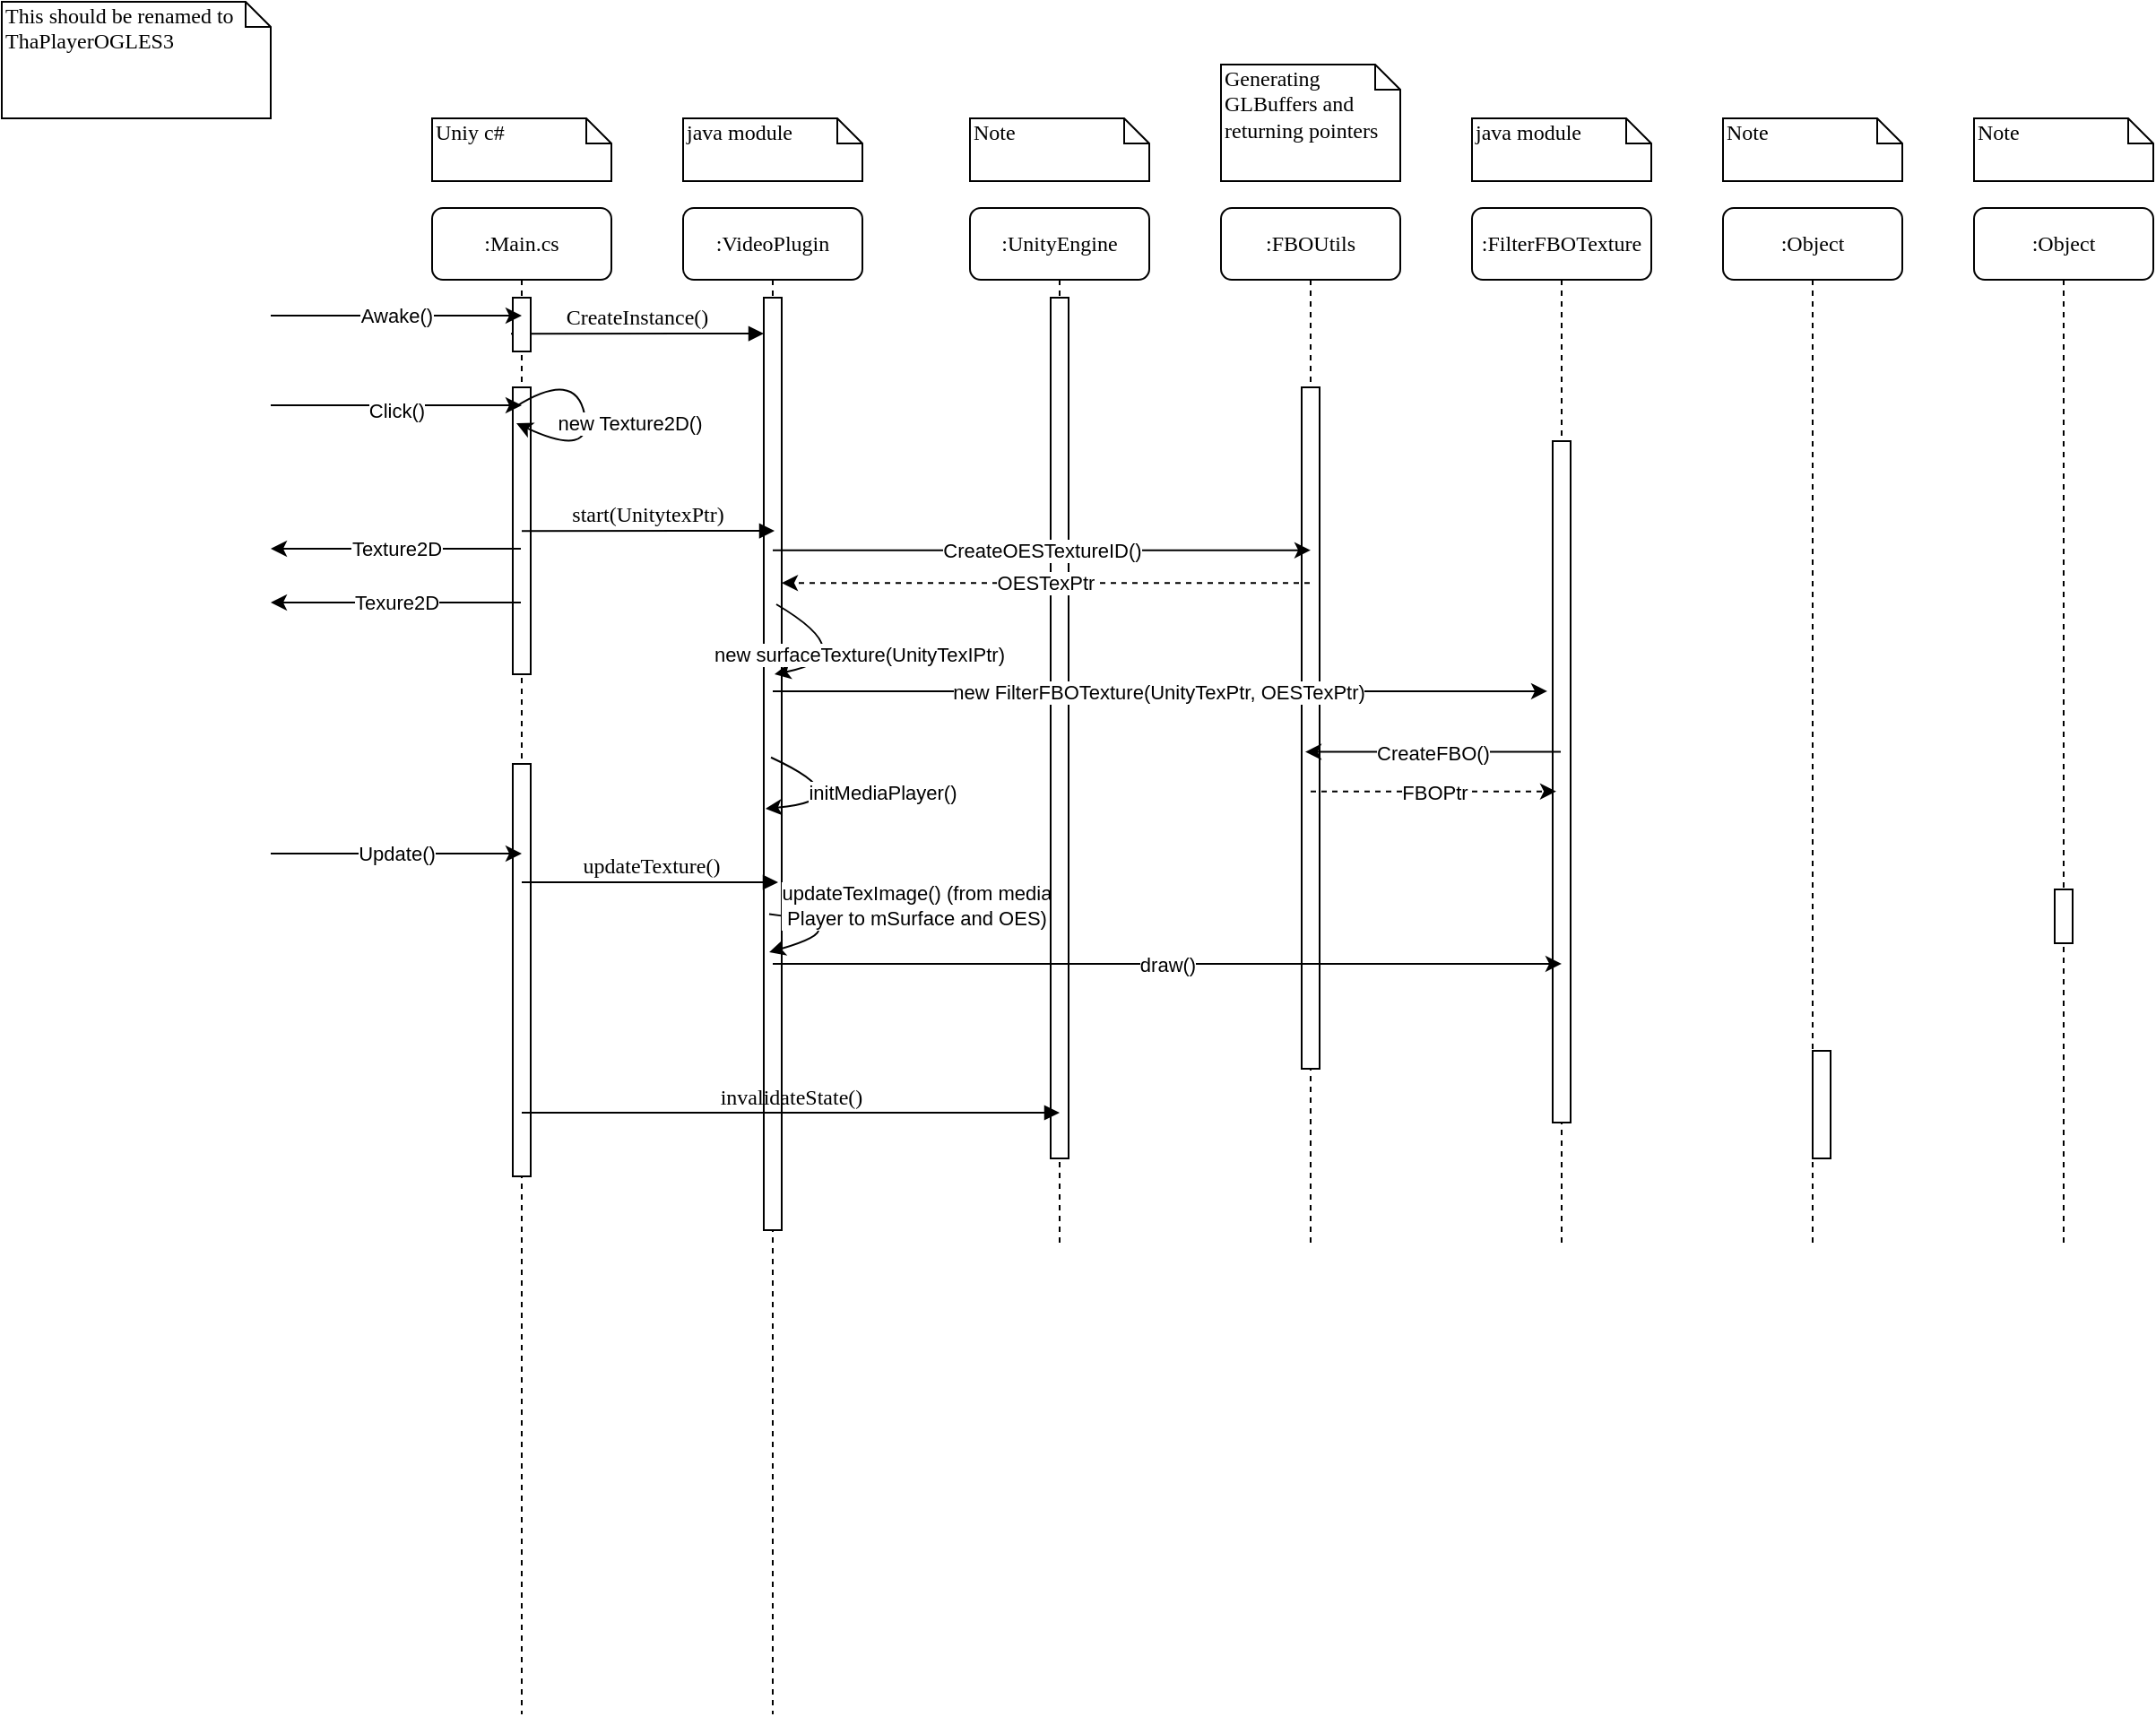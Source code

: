 <mxfile version="20.6.0" type="github">
  <diagram name="Page-1" id="13e1069c-82ec-6db2-03f1-153e76fe0fe0">
    <mxGraphModel dx="2522" dy="1750" grid="1" gridSize="10" guides="1" tooltips="1" connect="1" arrows="1" fold="1" page="1" pageScale="1" pageWidth="1100" pageHeight="850" background="none" math="0" shadow="0">
      <root>
        <mxCell id="0" />
        <mxCell id="1" parent="0" />
        <mxCell id="7baba1c4bc27f4b0-2" value=":VideoPlugin" style="shape=umlLifeline;perimeter=lifelinePerimeter;whiteSpace=wrap;html=1;container=1;collapsible=0;recursiveResize=0;outlineConnect=0;rounded=1;shadow=0;comic=0;labelBackgroundColor=none;strokeWidth=1;fontFamily=Verdana;fontSize=12;align=center;" parent="1" vertex="1">
          <mxGeometry x="240" y="80" width="100" height="840" as="geometry" />
        </mxCell>
        <mxCell id="7baba1c4bc27f4b0-10" value="" style="html=1;points=[];perimeter=orthogonalPerimeter;rounded=0;shadow=0;comic=0;labelBackgroundColor=none;strokeWidth=1;fontFamily=Verdana;fontSize=12;align=center;" parent="7baba1c4bc27f4b0-2" vertex="1">
          <mxGeometry x="45" y="50" width="10" height="520" as="geometry" />
        </mxCell>
        <mxCell id="obsWLM1qKGEnBxRgLEz3-16" value="new surfaceTexture(UnityTexIPtr)" style="curved=1;endArrow=classic;html=1;rounded=0;exitX=0.6;exitY=0.275;exitDx=0;exitDy=0;exitPerimeter=0;" parent="7baba1c4bc27f4b0-2" edge="1">
          <mxGeometry width="50" height="50" relative="1" as="geometry">
            <mxPoint x="52" y="221" as="sourcePoint" />
            <mxPoint x="51" y="260" as="targetPoint" />
            <Array as="points">
              <mxPoint x="101" y="250" />
            </Array>
          </mxGeometry>
        </mxCell>
        <mxCell id="obsWLM1qKGEnBxRgLEz3-26" value="" style="curved=1;endArrow=classic;html=1;rounded=0;exitX=0.4;exitY=0.493;exitDx=0;exitDy=0;exitPerimeter=0;entryX=0.1;entryY=0.548;entryDx=0;entryDy=0;entryPerimeter=0;" parent="7baba1c4bc27f4b0-2" source="7baba1c4bc27f4b0-10" target="7baba1c4bc27f4b0-10" edge="1">
          <mxGeometry width="50" height="50" relative="1" as="geometry">
            <mxPoint x="300" y="310" as="sourcePoint" />
            <mxPoint x="150" y="330" as="targetPoint" />
            <Array as="points">
              <mxPoint x="100" y="330" />
            </Array>
          </mxGeometry>
        </mxCell>
        <mxCell id="obsWLM1qKGEnBxRgLEz3-27" value="initMediaPlayer()" style="edgeLabel;html=1;align=center;verticalAlign=middle;resizable=0;points=[];" parent="obsWLM1qKGEnBxRgLEz3-26" vertex="1" connectable="0">
          <mxGeometry x="0.694" y="-1" relative="1" as="geometry">
            <mxPoint x="48" y="-7" as="offset" />
          </mxGeometry>
        </mxCell>
        <mxCell id="obsWLM1qKGEnBxRgLEz3-30" value="" style="curved=1;endArrow=classic;html=1;rounded=0;exitX=0.3;exitY=0.661;exitDx=0;exitDy=0;exitPerimeter=0;entryX=0.3;entryY=0.702;entryDx=0;entryDy=0;entryPerimeter=0;" parent="7baba1c4bc27f4b0-2" source="7baba1c4bc27f4b0-10" target="7baba1c4bc27f4b0-10" edge="1">
          <mxGeometry width="50" height="50" relative="1" as="geometry">
            <mxPoint x="110" y="420" as="sourcePoint" />
            <mxPoint x="90" y="400" as="targetPoint" />
            <Array as="points">
              <mxPoint x="100" y="400" />
            </Array>
          </mxGeometry>
        </mxCell>
        <mxCell id="obsWLM1qKGEnBxRgLEz3-31" value="updateTexImage() (from media&lt;br&gt;Player to mSurface and OES)" style="edgeLabel;html=1;align=center;verticalAlign=middle;resizable=0;points=[];" parent="obsWLM1qKGEnBxRgLEz3-30" vertex="1" connectable="0">
          <mxGeometry x="0.67" y="-1" relative="1" as="geometry">
            <mxPoint x="65" y="-20" as="offset" />
          </mxGeometry>
        </mxCell>
        <mxCell id="SwqvhMLeM1HwQ16TBO-z-4" value="CreateInstance()" style="html=1;verticalAlign=bottom;endArrow=block;labelBackgroundColor=none;fontFamily=Verdana;fontSize=12;edgeStyle=elbowEdgeStyle;elbow=vertical;" edge="1" parent="7baba1c4bc27f4b0-2">
          <mxGeometry x="-0.006" relative="1" as="geometry">
            <mxPoint x="-96" y="70.12" as="sourcePoint" />
            <mxPoint x="45" y="70" as="targetPoint" />
            <Array as="points">
              <mxPoint x="-26" y="70" />
            </Array>
            <mxPoint as="offset" />
          </mxGeometry>
        </mxCell>
        <mxCell id="7baba1c4bc27f4b0-3" value=":UnityEngine" style="shape=umlLifeline;perimeter=lifelinePerimeter;whiteSpace=wrap;html=1;container=1;collapsible=0;recursiveResize=0;outlineConnect=0;rounded=1;shadow=0;comic=0;labelBackgroundColor=none;strokeWidth=1;fontFamily=Verdana;fontSize=12;align=center;" parent="1" vertex="1">
          <mxGeometry x="400" y="80" width="100" height="580" as="geometry" />
        </mxCell>
        <mxCell id="7baba1c4bc27f4b0-13" value="" style="html=1;points=[];perimeter=orthogonalPerimeter;rounded=0;shadow=0;comic=0;labelBackgroundColor=none;strokeWidth=1;fontFamily=Verdana;fontSize=12;align=center;" parent="7baba1c4bc27f4b0-3" vertex="1">
          <mxGeometry x="45" y="50" width="10" height="480" as="geometry" />
        </mxCell>
        <mxCell id="7baba1c4bc27f4b0-4" value=":FBOUtils" style="shape=umlLifeline;perimeter=lifelinePerimeter;whiteSpace=wrap;html=1;container=1;collapsible=0;recursiveResize=0;outlineConnect=0;rounded=1;shadow=0;comic=0;labelBackgroundColor=none;strokeWidth=1;fontFamily=Verdana;fontSize=12;align=center;" parent="1" vertex="1">
          <mxGeometry x="540" y="80" width="100" height="580" as="geometry" />
        </mxCell>
        <mxCell id="7baba1c4bc27f4b0-5" value=":FilterFBOTexture" style="shape=umlLifeline;perimeter=lifelinePerimeter;whiteSpace=wrap;html=1;container=1;collapsible=0;recursiveResize=0;outlineConnect=0;rounded=1;shadow=0;comic=0;labelBackgroundColor=none;strokeWidth=1;fontFamily=Verdana;fontSize=12;align=center;" parent="1" vertex="1">
          <mxGeometry x="680" y="80" width="100" height="580" as="geometry" />
        </mxCell>
        <mxCell id="7baba1c4bc27f4b0-6" value=":Object" style="shape=umlLifeline;perimeter=lifelinePerimeter;whiteSpace=wrap;html=1;container=1;collapsible=0;recursiveResize=0;outlineConnect=0;rounded=1;shadow=0;comic=0;labelBackgroundColor=none;strokeWidth=1;fontFamily=Verdana;fontSize=12;align=center;" parent="1" vertex="1">
          <mxGeometry x="820" y="80" width="100" height="580" as="geometry" />
        </mxCell>
        <mxCell id="7baba1c4bc27f4b0-7" value=":Object" style="shape=umlLifeline;perimeter=lifelinePerimeter;whiteSpace=wrap;html=1;container=1;collapsible=0;recursiveResize=0;outlineConnect=0;rounded=1;shadow=0;comic=0;labelBackgroundColor=none;strokeWidth=1;fontFamily=Verdana;fontSize=12;align=center;" parent="1" vertex="1">
          <mxGeometry x="960" y="80" width="100" height="580" as="geometry" />
        </mxCell>
        <mxCell id="7baba1c4bc27f4b0-8" value=":Main.cs" style="shape=umlLifeline;perimeter=lifelinePerimeter;whiteSpace=wrap;html=1;container=1;collapsible=0;recursiveResize=0;outlineConnect=0;rounded=1;shadow=0;comic=0;labelBackgroundColor=none;strokeWidth=1;fontFamily=Verdana;fontSize=12;align=center;" parent="1" vertex="1">
          <mxGeometry x="100" y="80" width="100" height="840" as="geometry" />
        </mxCell>
        <mxCell id="7baba1c4bc27f4b0-9" value="" style="html=1;points=[];perimeter=orthogonalPerimeter;rounded=0;shadow=0;comic=0;labelBackgroundColor=none;strokeWidth=1;fontFamily=Verdana;fontSize=12;align=center;" parent="7baba1c4bc27f4b0-8" vertex="1">
          <mxGeometry x="45" y="100" width="10" height="160" as="geometry" />
        </mxCell>
        <mxCell id="obsWLM1qKGEnBxRgLEz3-5" value="new Texture2D()" style="curved=1;endArrow=classic;html=1;rounded=0;exitX=0.2;exitY=0.066;exitDx=0;exitDy=0;exitPerimeter=0;entryX=0.2;entryY=0.125;entryDx=0;entryDy=0;entryPerimeter=0;" parent="7baba1c4bc27f4b0-8" source="7baba1c4bc27f4b0-9" target="7baba1c4bc27f4b0-9" edge="1">
          <mxGeometry x="0.081" y="24" width="50" height="50" relative="1" as="geometry">
            <mxPoint x="160" y="280" as="sourcePoint" />
            <mxPoint x="210" y="230" as="targetPoint" />
            <Array as="points">
              <mxPoint x="80" y="90" />
              <mxPoint x="90" y="140" />
            </Array>
            <mxPoint as="offset" />
          </mxGeometry>
        </mxCell>
        <mxCell id="obsWLM1qKGEnBxRgLEz3-13" value="" style="html=1;points=[];perimeter=orthogonalPerimeter;rounded=0;shadow=0;comic=0;labelBackgroundColor=none;strokeWidth=1;fontFamily=Verdana;fontSize=12;align=center;" parent="7baba1c4bc27f4b0-8" vertex="1">
          <mxGeometry x="45" y="310" width="10" height="230" as="geometry" />
        </mxCell>
        <mxCell id="SwqvhMLeM1HwQ16TBO-z-1" value="" style="html=1;points=[];perimeter=orthogonalPerimeter;rounded=0;shadow=0;comic=0;labelBackgroundColor=none;strokeWidth=1;fontFamily=Verdana;fontSize=12;align=center;" vertex="1" parent="7baba1c4bc27f4b0-8">
          <mxGeometry x="45" y="50" width="10" height="30" as="geometry" />
        </mxCell>
        <mxCell id="SwqvhMLeM1HwQ16TBO-z-2" value="" style="endArrow=classic;html=1;rounded=0;" edge="1" parent="7baba1c4bc27f4b0-8">
          <mxGeometry relative="1" as="geometry">
            <mxPoint x="-90" y="60" as="sourcePoint" />
            <mxPoint x="50" y="60" as="targetPoint" />
          </mxGeometry>
        </mxCell>
        <mxCell id="SwqvhMLeM1HwQ16TBO-z-3" value="Awake()" style="edgeLabel;resizable=0;html=1;align=center;verticalAlign=middle;" connectable="0" vertex="1" parent="SwqvhMLeM1HwQ16TBO-z-2">
          <mxGeometry relative="1" as="geometry" />
        </mxCell>
        <mxCell id="7baba1c4bc27f4b0-16" value="" style="html=1;points=[];perimeter=orthogonalPerimeter;rounded=0;shadow=0;comic=0;labelBackgroundColor=none;strokeWidth=1;fontFamily=Verdana;fontSize=12;align=center;" parent="1" vertex="1">
          <mxGeometry x="585" y="180" width="10" height="380" as="geometry" />
        </mxCell>
        <mxCell id="7baba1c4bc27f4b0-19" value="" style="html=1;points=[];perimeter=orthogonalPerimeter;rounded=0;shadow=0;comic=0;labelBackgroundColor=none;strokeWidth=1;fontFamily=Verdana;fontSize=12;align=center;" parent="1" vertex="1">
          <mxGeometry x="725" y="210" width="10" height="380" as="geometry" />
        </mxCell>
        <mxCell id="7baba1c4bc27f4b0-25" value="" style="html=1;points=[];perimeter=orthogonalPerimeter;rounded=0;shadow=0;comic=0;labelBackgroundColor=none;strokeColor=#000000;strokeWidth=1;fillColor=#FFFFFF;fontFamily=Verdana;fontSize=12;fontColor=#000000;align=center;" parent="1" vertex="1">
          <mxGeometry x="1005" y="460" width="10" height="30" as="geometry" />
        </mxCell>
        <mxCell id="7baba1c4bc27f4b0-28" value="" style="html=1;points=[];perimeter=orthogonalPerimeter;rounded=0;shadow=0;comic=0;labelBackgroundColor=none;strokeWidth=1;fontFamily=Verdana;fontSize=12;align=center;" parent="1" vertex="1">
          <mxGeometry x="870" y="550" width="10" height="60" as="geometry" />
        </mxCell>
        <mxCell id="7baba1c4bc27f4b0-11" value="updateTexture()" style="html=1;verticalAlign=bottom;endArrow=block;entryX=0.8;entryY=0.627;labelBackgroundColor=none;fontFamily=Verdana;fontSize=12;edgeStyle=elbowEdgeStyle;elbow=vertical;entryDx=0;entryDy=0;entryPerimeter=0;" parent="1" source="7baba1c4bc27f4b0-8" target="7baba1c4bc27f4b0-10" edge="1">
          <mxGeometry relative="1" as="geometry">
            <mxPoint x="50" y="400" as="sourcePoint" />
          </mxGeometry>
        </mxCell>
        <mxCell id="7baba1c4bc27f4b0-14" value="invalidateState()" style="html=1;verticalAlign=bottom;endArrow=block;labelBackgroundColor=none;fontFamily=Verdana;fontSize=12;edgeStyle=elbowEdgeStyle;elbow=vertical;entryX=0.5;entryY=0.947;entryDx=0;entryDy=0;entryPerimeter=0;" parent="1" source="7baba1c4bc27f4b0-8" target="7baba1c4bc27f4b0-13" edge="1">
          <mxGeometry relative="1" as="geometry">
            <mxPoint x="370" y="200" as="sourcePoint" />
          </mxGeometry>
        </mxCell>
        <mxCell id="7baba1c4bc27f4b0-40" value="Uniy c#" style="shape=note;whiteSpace=wrap;html=1;size=14;verticalAlign=top;align=left;spacingTop=-6;rounded=0;shadow=0;comic=0;labelBackgroundColor=none;strokeWidth=1;fontFamily=Verdana;fontSize=12" parent="1" vertex="1">
          <mxGeometry x="100" y="30" width="100" height="35" as="geometry" />
        </mxCell>
        <mxCell id="7baba1c4bc27f4b0-41" value="java module" style="shape=note;whiteSpace=wrap;html=1;size=14;verticalAlign=top;align=left;spacingTop=-6;rounded=0;shadow=0;comic=0;labelBackgroundColor=none;strokeWidth=1;fontFamily=Verdana;fontSize=12" parent="1" vertex="1">
          <mxGeometry x="240" y="30" width="100" height="35" as="geometry" />
        </mxCell>
        <mxCell id="7baba1c4bc27f4b0-42" value="Note" style="shape=note;whiteSpace=wrap;html=1;size=14;verticalAlign=top;align=left;spacingTop=-6;rounded=0;shadow=0;comic=0;labelBackgroundColor=none;strokeWidth=1;fontFamily=Verdana;fontSize=12" parent="1" vertex="1">
          <mxGeometry x="400" y="30" width="100" height="35" as="geometry" />
        </mxCell>
        <mxCell id="7baba1c4bc27f4b0-43" value="Generating GLBuffers and returning pointers" style="shape=note;whiteSpace=wrap;html=1;size=14;verticalAlign=top;align=left;spacingTop=-6;rounded=0;shadow=0;comic=0;labelBackgroundColor=none;strokeWidth=1;fontFamily=Verdana;fontSize=12" parent="1" vertex="1">
          <mxGeometry x="540" width="100" height="65" as="geometry" />
        </mxCell>
        <mxCell id="7baba1c4bc27f4b0-44" value="java module" style="shape=note;whiteSpace=wrap;html=1;size=14;verticalAlign=top;align=left;spacingTop=-6;rounded=0;shadow=0;comic=0;labelBackgroundColor=none;strokeWidth=1;fontFamily=Verdana;fontSize=12" parent="1" vertex="1">
          <mxGeometry x="680" y="30" width="100" height="35" as="geometry" />
        </mxCell>
        <mxCell id="7baba1c4bc27f4b0-45" value="Note" style="shape=note;whiteSpace=wrap;html=1;size=14;verticalAlign=top;align=left;spacingTop=-6;rounded=0;shadow=0;comic=0;labelBackgroundColor=none;strokeWidth=1;fontFamily=Verdana;fontSize=12" parent="1" vertex="1">
          <mxGeometry x="820" y="30" width="100" height="35" as="geometry" />
        </mxCell>
        <mxCell id="7baba1c4bc27f4b0-46" value="Note" style="shape=note;whiteSpace=wrap;html=1;size=14;verticalAlign=top;align=left;spacingTop=-6;rounded=0;shadow=0;comic=0;labelBackgroundColor=none;strokeWidth=1;fontFamily=Verdana;fontSize=12" parent="1" vertex="1">
          <mxGeometry x="960" y="30" width="100" height="35" as="geometry" />
        </mxCell>
        <mxCell id="obsWLM1qKGEnBxRgLEz3-3" value="" style="endArrow=classic;html=1;rounded=0;" parent="1" edge="1">
          <mxGeometry width="50" height="50" relative="1" as="geometry">
            <mxPoint x="10" y="190" as="sourcePoint" />
            <mxPoint x="150" y="190" as="targetPoint" />
            <Array as="points">
              <mxPoint x="90" y="190" />
            </Array>
          </mxGeometry>
        </mxCell>
        <mxCell id="obsWLM1qKGEnBxRgLEz3-4" value="Click()" style="edgeLabel;html=1;align=center;verticalAlign=middle;resizable=0;points=[];" parent="obsWLM1qKGEnBxRgLEz3-3" vertex="1" connectable="0">
          <mxGeometry x="0.4" y="-3" relative="1" as="geometry">
            <mxPoint x="-28" as="offset" />
          </mxGeometry>
        </mxCell>
        <mxCell id="obsWLM1qKGEnBxRgLEz3-6" value="start(UnitytexPtr)" style="html=1;verticalAlign=bottom;endArrow=block;labelBackgroundColor=none;fontFamily=Verdana;fontSize=12;edgeStyle=elbowEdgeStyle;elbow=vertical;" parent="1" edge="1">
          <mxGeometry x="-0.006" relative="1" as="geometry">
            <mxPoint x="150" y="260.12" as="sourcePoint" />
            <mxPoint x="291" y="260" as="targetPoint" />
            <Array as="points">
              <mxPoint x="220" y="260" />
            </Array>
            <mxPoint as="offset" />
          </mxGeometry>
        </mxCell>
        <mxCell id="obsWLM1qKGEnBxRgLEz3-9" value="Texture2D" style="endArrow=classic;html=1;rounded=0;" parent="1" source="7baba1c4bc27f4b0-8" edge="1">
          <mxGeometry relative="1" as="geometry">
            <mxPoint x="-20" y="270" as="sourcePoint" />
            <mxPoint x="10" y="270" as="targetPoint" />
          </mxGeometry>
        </mxCell>
        <mxCell id="obsWLM1qKGEnBxRgLEz3-10" value="Texture2D" style="edgeLabel;resizable=0;html=1;align=center;verticalAlign=middle;" parent="obsWLM1qKGEnBxRgLEz3-9" connectable="0" vertex="1">
          <mxGeometry relative="1" as="geometry" />
        </mxCell>
        <mxCell id="obsWLM1qKGEnBxRgLEz3-11" value="" style="endArrow=classic;html=1;rounded=0;" parent="1" source="7baba1c4bc27f4b0-8" edge="1">
          <mxGeometry relative="1" as="geometry">
            <mxPoint x="-40" y="300" as="sourcePoint" />
            <mxPoint x="10" y="300" as="targetPoint" />
          </mxGeometry>
        </mxCell>
        <mxCell id="obsWLM1qKGEnBxRgLEz3-12" value="Texure2D" style="edgeLabel;resizable=0;html=1;align=center;verticalAlign=middle;" parent="obsWLM1qKGEnBxRgLEz3-11" connectable="0" vertex="1">
          <mxGeometry relative="1" as="geometry" />
        </mxCell>
        <mxCell id="obsWLM1qKGEnBxRgLEz3-14" value="" style="endArrow=classic;html=1;rounded=0;entryX=0.5;entryY=0.329;entryDx=0;entryDy=0;entryPerimeter=0;" parent="1" source="7baba1c4bc27f4b0-2" target="7baba1c4bc27f4b0-4" edge="1">
          <mxGeometry relative="1" as="geometry">
            <mxPoint x="410" y="340" as="sourcePoint" />
            <mxPoint x="510" y="280" as="targetPoint" />
          </mxGeometry>
        </mxCell>
        <mxCell id="obsWLM1qKGEnBxRgLEz3-15" value="CreateOESTextureID()" style="edgeLabel;resizable=0;html=1;align=center;verticalAlign=middle;" parent="obsWLM1qKGEnBxRgLEz3-14" connectable="0" vertex="1">
          <mxGeometry relative="1" as="geometry" />
        </mxCell>
        <mxCell id="obsWLM1qKGEnBxRgLEz3-18" value="" style="endArrow=classic;html=1;rounded=0;entryX=1;entryY=0.306;entryDx=0;entryDy=0;entryPerimeter=0;dashed=1;" parent="1" source="7baba1c4bc27f4b0-4" target="7baba1c4bc27f4b0-10" edge="1">
          <mxGeometry relative="1" as="geometry">
            <mxPoint x="410" y="340" as="sourcePoint" />
            <mxPoint x="510" y="340" as="targetPoint" />
          </mxGeometry>
        </mxCell>
        <mxCell id="obsWLM1qKGEnBxRgLEz3-19" value="OESTexPtr" style="edgeLabel;resizable=0;html=1;align=center;verticalAlign=middle;" parent="obsWLM1qKGEnBxRgLEz3-18" connectable="0" vertex="1">
          <mxGeometry relative="1" as="geometry" />
        </mxCell>
        <mxCell id="obsWLM1qKGEnBxRgLEz3-20" value="" style="endArrow=classic;html=1;rounded=0;entryX=-0.3;entryY=0.367;entryDx=0;entryDy=0;entryPerimeter=0;" parent="1" source="7baba1c4bc27f4b0-2" target="7baba1c4bc27f4b0-19" edge="1">
          <mxGeometry relative="1" as="geometry">
            <mxPoint x="410" y="340" as="sourcePoint" />
            <mxPoint x="510" y="340" as="targetPoint" />
          </mxGeometry>
        </mxCell>
        <mxCell id="obsWLM1qKGEnBxRgLEz3-21" value="new FilterFBOTexture(UnityTexPtr, OESTexPtr)" style="edgeLabel;resizable=0;html=1;align=center;verticalAlign=middle;" parent="obsWLM1qKGEnBxRgLEz3-20" connectable="0" vertex="1">
          <mxGeometry relative="1" as="geometry">
            <mxPoint x="-1" as="offset" />
          </mxGeometry>
        </mxCell>
        <mxCell id="obsWLM1qKGEnBxRgLEz3-22" value="" style="endArrow=classic;html=1;rounded=0;entryX=0.2;entryY=0.535;entryDx=0;entryDy=0;entryPerimeter=0;" parent="1" source="7baba1c4bc27f4b0-5" target="7baba1c4bc27f4b0-16" edge="1">
          <mxGeometry relative="1" as="geometry">
            <mxPoint x="410" y="360" as="sourcePoint" />
            <mxPoint x="510" y="360" as="targetPoint" />
          </mxGeometry>
        </mxCell>
        <mxCell id="obsWLM1qKGEnBxRgLEz3-23" value="CreateFBO()" style="edgeLabel;resizable=0;html=1;align=center;verticalAlign=middle;" parent="obsWLM1qKGEnBxRgLEz3-22" connectable="0" vertex="1">
          <mxGeometry relative="1" as="geometry" />
        </mxCell>
        <mxCell id="obsWLM1qKGEnBxRgLEz3-24" value="" style="endArrow=classic;html=1;rounded=0;entryX=0.2;entryY=0.514;entryDx=0;entryDy=0;entryPerimeter=0;dashed=1;" parent="1" source="7baba1c4bc27f4b0-4" target="7baba1c4bc27f4b0-19" edge="1">
          <mxGeometry relative="1" as="geometry">
            <mxPoint x="410" y="360" as="sourcePoint" />
            <mxPoint x="510" y="360" as="targetPoint" />
          </mxGeometry>
        </mxCell>
        <mxCell id="obsWLM1qKGEnBxRgLEz3-25" value="FBOPtr" style="edgeLabel;resizable=0;html=1;align=center;verticalAlign=middle;" parent="obsWLM1qKGEnBxRgLEz3-24" connectable="0" vertex="1">
          <mxGeometry relative="1" as="geometry" />
        </mxCell>
        <mxCell id="obsWLM1qKGEnBxRgLEz3-28" value="" style="endArrow=classic;html=1;rounded=0;" parent="1" edge="1">
          <mxGeometry relative="1" as="geometry">
            <mxPoint x="10" y="440" as="sourcePoint" />
            <mxPoint x="150" y="440" as="targetPoint" />
          </mxGeometry>
        </mxCell>
        <mxCell id="obsWLM1qKGEnBxRgLEz3-29" value="Update()" style="edgeLabel;resizable=0;html=1;align=center;verticalAlign=middle;" parent="obsWLM1qKGEnBxRgLEz3-28" connectable="0" vertex="1">
          <mxGeometry relative="1" as="geometry" />
        </mxCell>
        <mxCell id="obsWLM1qKGEnBxRgLEz3-32" value="" style="endArrow=classic;html=1;rounded=0;entryX=0.5;entryY=0.767;entryDx=0;entryDy=0;entryPerimeter=0;" parent="1" source="7baba1c4bc27f4b0-2" target="7baba1c4bc27f4b0-19" edge="1">
          <mxGeometry relative="1" as="geometry">
            <mxPoint x="360" y="540" as="sourcePoint" />
            <mxPoint x="670" y="410" as="targetPoint" />
          </mxGeometry>
        </mxCell>
        <mxCell id="obsWLM1qKGEnBxRgLEz3-33" value="draw()" style="edgeLabel;resizable=0;html=1;align=center;verticalAlign=middle;" parent="obsWLM1qKGEnBxRgLEz3-32" connectable="0" vertex="1">
          <mxGeometry relative="1" as="geometry" />
        </mxCell>
        <mxCell id="SwqvhMLeM1HwQ16TBO-z-5" value="This should be renamed to ThaPlayerOGLES3" style="shape=note;whiteSpace=wrap;html=1;size=14;verticalAlign=top;align=left;spacingTop=-6;rounded=0;shadow=0;comic=0;labelBackgroundColor=none;strokeWidth=1;fontFamily=Verdana;fontSize=12" vertex="1" parent="1">
          <mxGeometry x="-140" y="-35" width="150" height="65" as="geometry" />
        </mxCell>
      </root>
    </mxGraphModel>
  </diagram>
</mxfile>
